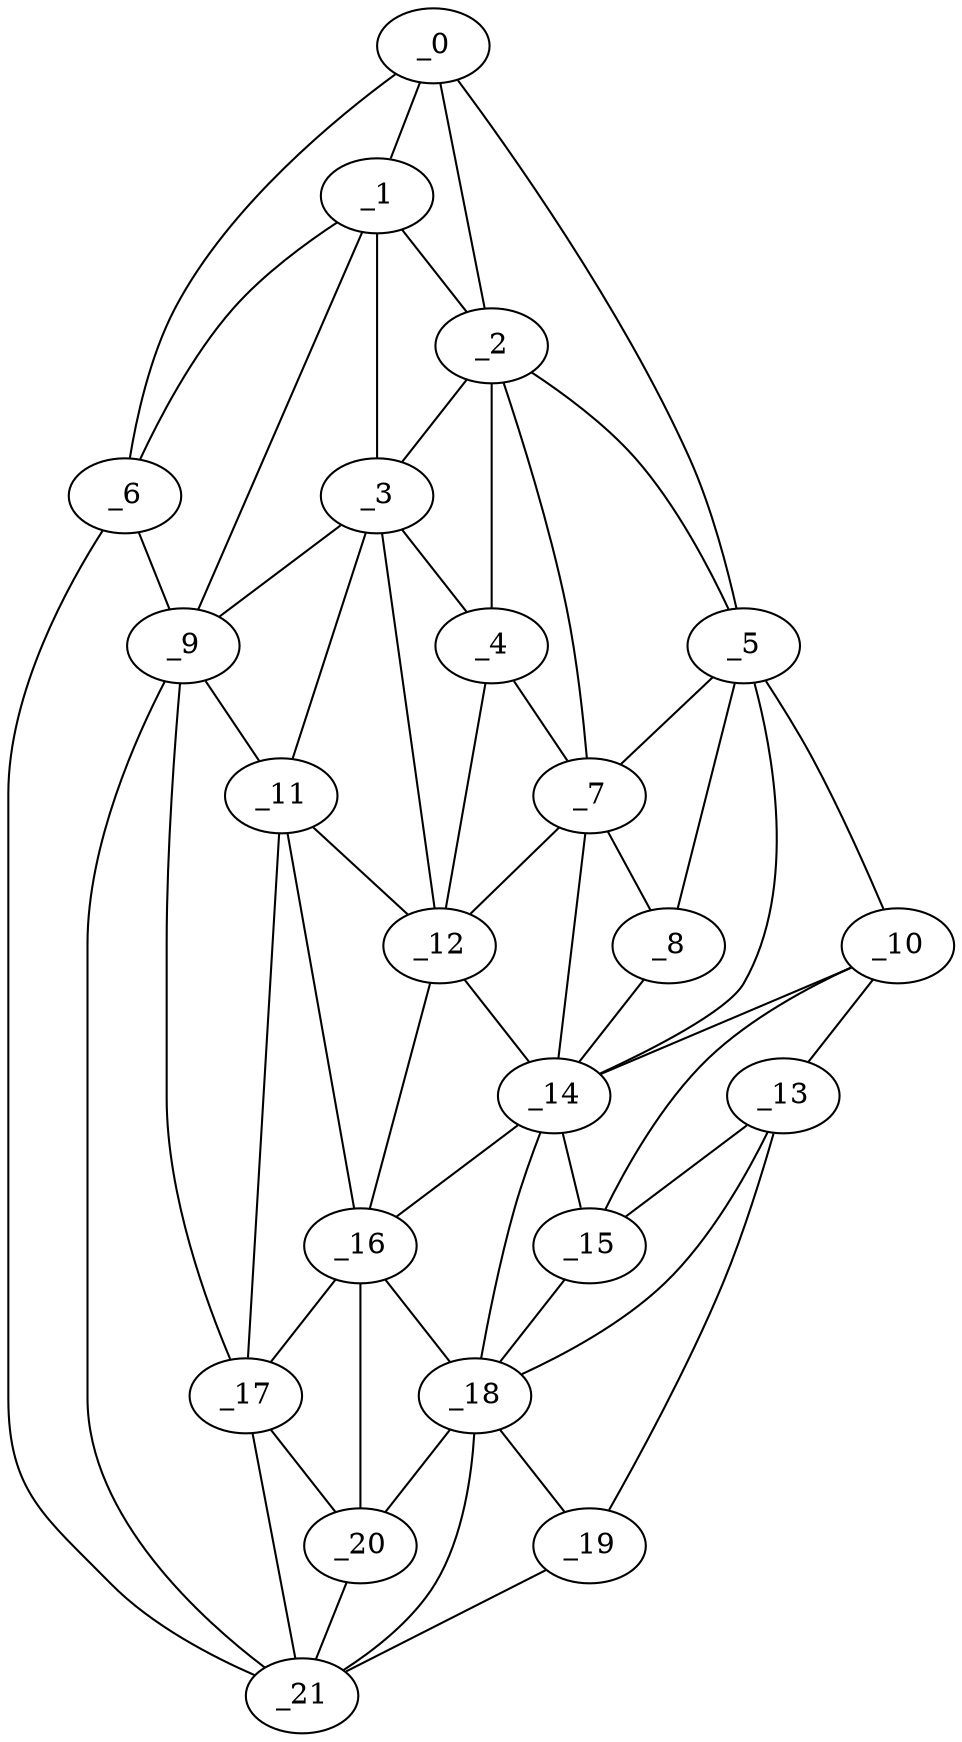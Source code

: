 graph "obj89__110.gxl" {
	_0	 [x=28,
		y=12];
	_1	 [x=39,
		y=25];
	_0 -- _1	 [valence=2];
	_2	 [x=44,
		y=52];
	_0 -- _2	 [valence=1];
	_5	 [x=57,
		y=95];
	_0 -- _5	 [valence=1];
	_6	 [x=58,
		y=5];
	_0 -- _6	 [valence=1];
	_1 -- _2	 [valence=2];
	_3	 [x=50,
		y=38];
	_1 -- _3	 [valence=1];
	_1 -- _6	 [valence=2];
	_9	 [x=64,
		y=13];
	_1 -- _9	 [valence=2];
	_2 -- _3	 [valence=2];
	_4	 [x=53,
		y=55];
	_2 -- _4	 [valence=2];
	_2 -- _5	 [valence=2];
	_7	 [x=58,
		y=79];
	_2 -- _7	 [valence=1];
	_3 -- _4	 [valence=1];
	_3 -- _9	 [valence=2];
	_11	 [x=75,
		y=27];
	_3 -- _11	 [valence=2];
	_12	 [x=80,
		y=41];
	_3 -- _12	 [valence=2];
	_4 -- _7	 [valence=1];
	_4 -- _12	 [valence=2];
	_5 -- _7	 [valence=2];
	_8	 [x=59,
		y=85];
	_5 -- _8	 [valence=1];
	_10	 [x=71,
		y=109];
	_5 -- _10	 [valence=1];
	_14	 [x=82,
		y=98];
	_5 -- _14	 [valence=2];
	_6 -- _9	 [valence=1];
	_21	 [x=104,
		y=11];
	_6 -- _21	 [valence=1];
	_7 -- _8	 [valence=2];
	_7 -- _12	 [valence=2];
	_7 -- _14	 [valence=2];
	_8 -- _14	 [valence=2];
	_9 -- _11	 [valence=2];
	_17	 [x=92,
		y=25];
	_9 -- _17	 [valence=2];
	_9 -- _21	 [valence=1];
	_13	 [x=80,
		y=118];
	_10 -- _13	 [valence=1];
	_10 -- _14	 [valence=2];
	_15	 [x=82,
		y=103];
	_10 -- _15	 [valence=1];
	_11 -- _12	 [valence=2];
	_16	 [x=89,
		y=38];
	_11 -- _16	 [valence=2];
	_11 -- _17	 [valence=1];
	_12 -- _14	 [valence=2];
	_12 -- _16	 [valence=2];
	_13 -- _15	 [valence=2];
	_18	 [x=93,
		y=110];
	_13 -- _18	 [valence=2];
	_19	 [x=94,
		y=118];
	_13 -- _19	 [valence=1];
	_14 -- _15	 [valence=2];
	_14 -- _16	 [valence=2];
	_14 -- _18	 [valence=2];
	_15 -- _18	 [valence=1];
	_16 -- _17	 [valence=2];
	_16 -- _18	 [valence=1];
	_20	 [x=100,
		y=21];
	_16 -- _20	 [valence=1];
	_17 -- _20	 [valence=2];
	_17 -- _21	 [valence=2];
	_18 -- _19	 [valence=2];
	_18 -- _20	 [valence=2];
	_18 -- _21	 [valence=1];
	_19 -- _21	 [valence=1];
	_20 -- _21	 [valence=1];
}
